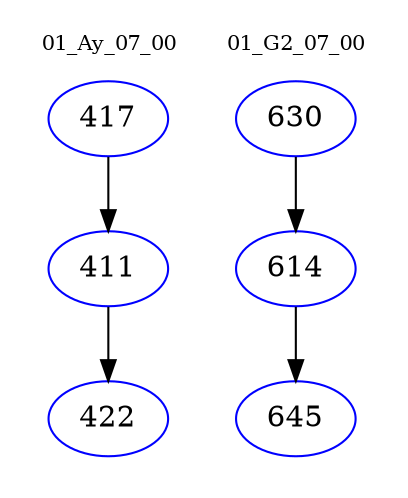 digraph{
subgraph cluster_0 {
color = white
label = "01_Ay_07_00";
fontsize=10;
T0_417 [label="417", color="blue"]
T0_417 -> T0_411 [color="black"]
T0_411 [label="411", color="blue"]
T0_411 -> T0_422 [color="black"]
T0_422 [label="422", color="blue"]
}
subgraph cluster_1 {
color = white
label = "01_G2_07_00";
fontsize=10;
T1_630 [label="630", color="blue"]
T1_630 -> T1_614 [color="black"]
T1_614 [label="614", color="blue"]
T1_614 -> T1_645 [color="black"]
T1_645 [label="645", color="blue"]
}
}
